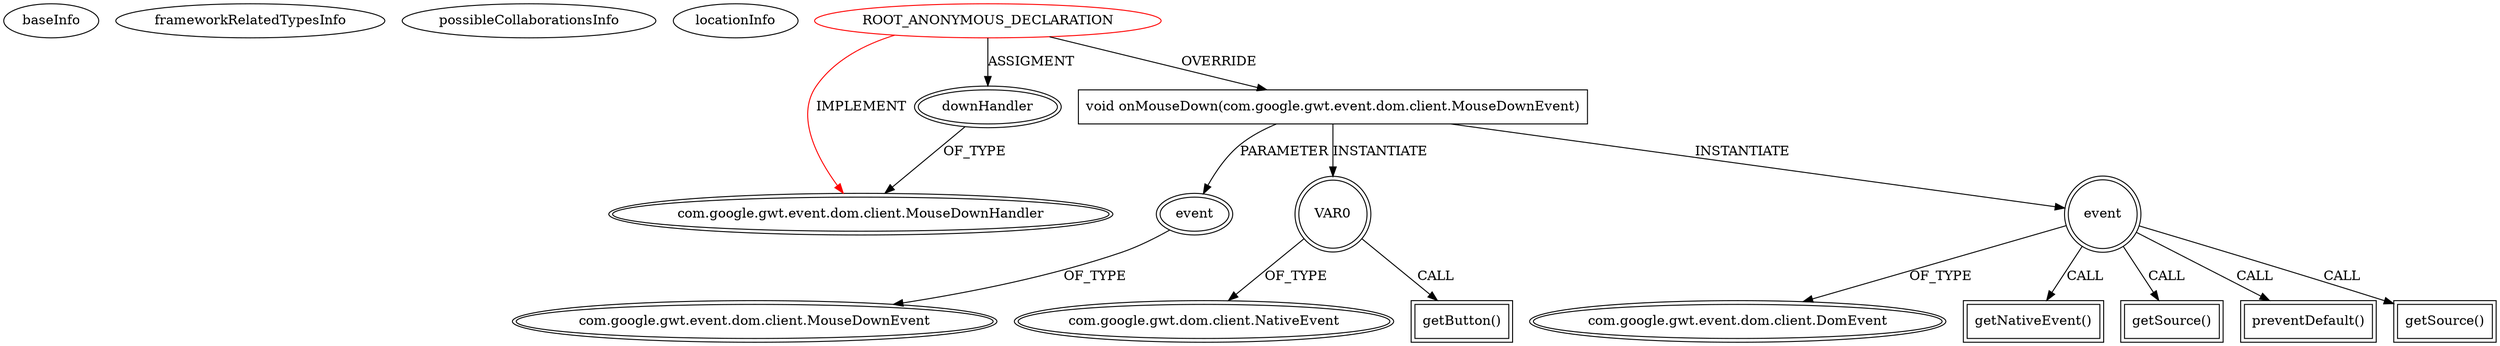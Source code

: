 digraph {
baseInfo[graphId=147,category="extension_graph",isAnonymous=true,possibleRelation=false]
frameworkRelatedTypesInfo[0="com.google.gwt.event.dom.client.MouseDownHandler"]
possibleCollaborationsInfo[]
locationInfo[projectName="Duke-H--DDOPlanner",filePath="/Duke-H--DDOPlanner/DDOPlanner-master/DDOPlanner/src/com/ddoplanner/enhancement/Enhancement.java",contextSignature="void initHandlers()",graphId="147"]
0[label="ROOT_ANONYMOUS_DECLARATION",vertexType="ROOT_ANONYMOUS_DECLARATION",isFrameworkType=false,color=red]
1[label="com.google.gwt.event.dom.client.MouseDownHandler",vertexType="FRAMEWORK_INTERFACE_TYPE",isFrameworkType=true,peripheries=2]
2[label="downHandler",vertexType="OUTSIDE_VARIABLE_EXPRESION",isFrameworkType=true,peripheries=2]
4[label="void onMouseDown(com.google.gwt.event.dom.client.MouseDownEvent)",vertexType="OVERRIDING_METHOD_DECLARATION",isFrameworkType=false,shape=box]
5[label="event",vertexType="PARAMETER_DECLARATION",isFrameworkType=true,peripheries=2]
6[label="com.google.gwt.event.dom.client.MouseDownEvent",vertexType="FRAMEWORK_CLASS_TYPE",isFrameworkType=true,peripheries=2]
7[label="VAR0",vertexType="VARIABLE_EXPRESION",isFrameworkType=true,peripheries=2,shape=circle]
9[label="com.google.gwt.dom.client.NativeEvent",vertexType="FRAMEWORK_CLASS_TYPE",isFrameworkType=true,peripheries=2]
8[label="getButton()",vertexType="INSIDE_CALL",isFrameworkType=true,peripheries=2,shape=box]
10[label="event",vertexType="VARIABLE_EXPRESION",isFrameworkType=true,peripheries=2,shape=circle]
12[label="com.google.gwt.event.dom.client.DomEvent",vertexType="FRAMEWORK_CLASS_TYPE",isFrameworkType=true,peripheries=2]
11[label="getNativeEvent()",vertexType="INSIDE_CALL",isFrameworkType=true,peripheries=2,shape=box]
14[label="getSource()",vertexType="INSIDE_CALL",isFrameworkType=true,peripheries=2,shape=box]
16[label="preventDefault()",vertexType="INSIDE_CALL",isFrameworkType=true,peripheries=2,shape=box]
18[label="getSource()",vertexType="INSIDE_CALL",isFrameworkType=true,peripheries=2,shape=box]
0->1[label="IMPLEMENT",color=red]
0->2[label="ASSIGMENT"]
2->1[label="OF_TYPE"]
0->4[label="OVERRIDE"]
5->6[label="OF_TYPE"]
4->5[label="PARAMETER"]
4->7[label="INSTANTIATE"]
7->9[label="OF_TYPE"]
7->8[label="CALL"]
4->10[label="INSTANTIATE"]
10->12[label="OF_TYPE"]
10->11[label="CALL"]
10->14[label="CALL"]
10->16[label="CALL"]
10->18[label="CALL"]
}
